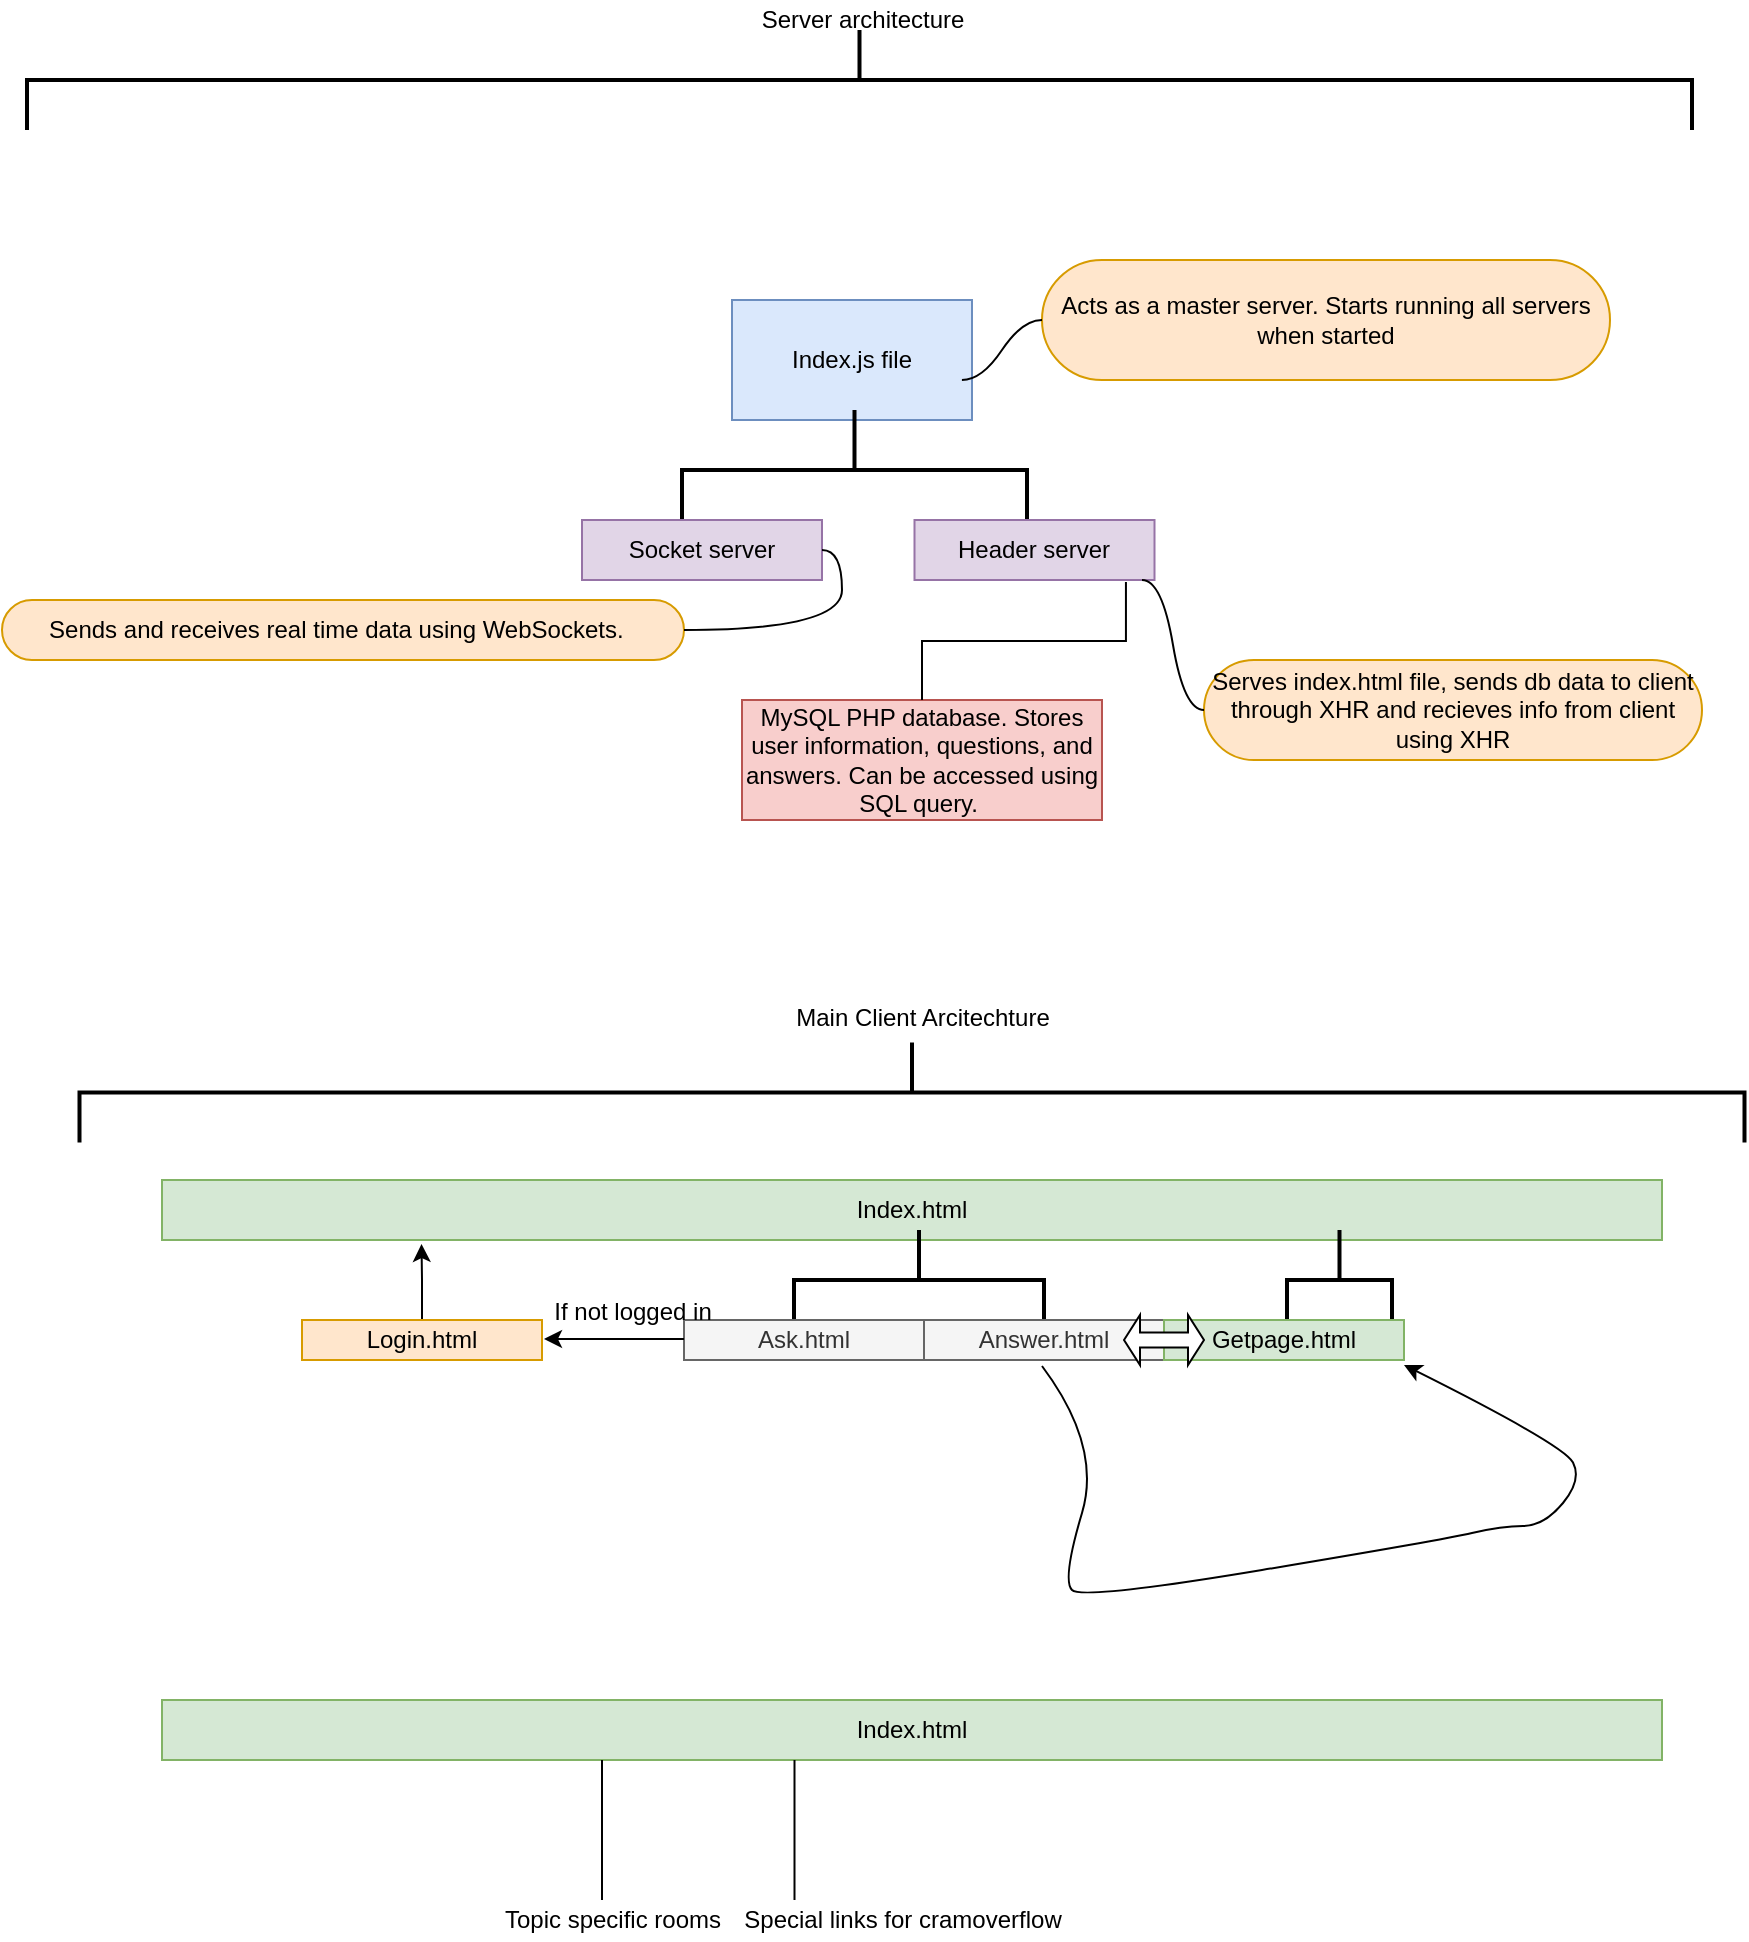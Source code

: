 <mxfile version="12.4.3" type="github" pages="1">
  <diagram id="rPdMcjDCzNlBcrvU7s_v" name="Page-1">
    <mxGraphModel dx="868" dy="450" grid="1" gridSize="10" guides="1" tooltips="1" connect="1" arrows="1" fold="1" page="1" pageScale="1" pageWidth="850" pageHeight="1100" math="0" shadow="0">
      <root>
        <mxCell id="0"/>
        <mxCell id="1" parent="0"/>
        <mxCell id="ggIV_719QFJN8md0Puhg-14" value="Index.js file" style="rounded=0;whiteSpace=wrap;html=1;fillColor=#dae8fc;strokeColor=#6c8ebf;" parent="1" vertex="1">
          <mxGeometry x="365" y="210" width="120" height="60" as="geometry"/>
        </mxCell>
        <mxCell id="ggIV_719QFJN8md0Puhg-15" value="Acts as a master server. Starts running all servers when started" style="whiteSpace=wrap;html=1;rounded=1;arcSize=50;align=center;verticalAlign=middle;container=1;recursiveResize=0;strokeWidth=1;autosize=1;spacing=4;treeFolding=1;treeMoving=1;fillColor=#ffe6cc;strokeColor=#d79b00;" parent="1" vertex="1">
          <mxGeometry x="520" y="190" width="284" height="60" as="geometry"/>
        </mxCell>
        <mxCell id="ggIV_719QFJN8md0Puhg-16" value="" style="edgeStyle=entityRelationEdgeStyle;startArrow=none;endArrow=none;segment=10;curved=1;exitX=0.958;exitY=0.667;exitDx=0;exitDy=0;exitPerimeter=0;" parent="1" source="ggIV_719QFJN8md0Puhg-14" target="ggIV_719QFJN8md0Puhg-15" edge="1">
          <mxGeometry relative="1" as="geometry">
            <mxPoint x="490" y="250" as="sourcePoint"/>
          </mxGeometry>
        </mxCell>
        <mxCell id="ggIV_719QFJN8md0Puhg-17" value="" style="strokeWidth=2;html=1;shape=mxgraph.flowchart.annotation_2;align=left;labelPosition=right;pointerEvents=1;rotation=90;" parent="1" vertex="1">
          <mxGeometry x="396.25" y="208.75" width="60" height="172.5" as="geometry"/>
        </mxCell>
        <mxCell id="ggIV_719QFJN8md0Puhg-18" value="Socket server" style="rounded=0;whiteSpace=wrap;html=1;fillColor=#e1d5e7;strokeColor=#9673a6;" parent="1" vertex="1">
          <mxGeometry x="290" y="320" width="120" height="30" as="geometry"/>
        </mxCell>
        <mxCell id="ggIV_719QFJN8md0Puhg-19" value="Header server" style="rounded=0;whiteSpace=wrap;html=1;fillColor=#e1d5e7;strokeColor=#9673a6;" parent="1" vertex="1">
          <mxGeometry x="456.25" y="320" width="120" height="30" as="geometry"/>
        </mxCell>
        <mxCell id="ggIV_719QFJN8md0Puhg-21" value="Serves index.html file, sends db data to client through XHR and recieves info from client using XHR" style="whiteSpace=wrap;html=1;rounded=1;arcSize=50;align=center;verticalAlign=middle;container=1;recursiveResize=0;strokeWidth=1;autosize=1;spacing=4;treeFolding=1;treeMoving=1;fillColor=#ffe6cc;strokeColor=#d79b00;" parent="1" vertex="1">
          <mxGeometry x="601" y="390" width="249" height="50" as="geometry"/>
        </mxCell>
        <mxCell id="ggIV_719QFJN8md0Puhg-22" value="" style="edgeStyle=entityRelationEdgeStyle;startArrow=none;endArrow=none;segment=10;curved=1;" parent="1" target="ggIV_719QFJN8md0Puhg-21" edge="1">
          <mxGeometry relative="1" as="geometry">
            <mxPoint x="570" y="350" as="sourcePoint"/>
          </mxGeometry>
        </mxCell>
        <mxCell id="ggIV_719QFJN8md0Puhg-25" value="Sends and receives real time data using WebSockets.&amp;nbsp;&amp;nbsp;" style="whiteSpace=wrap;html=1;rounded=1;arcSize=50;align=center;verticalAlign=middle;container=1;recursiveResize=0;strokeWidth=1;autosize=1;spacing=4;treeFolding=1;treeMoving=1;fillColor=#ffe6cc;strokeColor=#d79b00;" parent="1" vertex="1">
          <mxGeometry y="360" width="341" height="30" as="geometry"/>
        </mxCell>
        <mxCell id="ggIV_719QFJN8md0Puhg-26" value="" style="edgeStyle=entityRelationEdgeStyle;startArrow=none;endArrow=none;segment=10;curved=1;" parent="1" source="ggIV_719QFJN8md0Puhg-18" target="ggIV_719QFJN8md0Puhg-25" edge="1">
          <mxGeometry relative="1" as="geometry">
            <mxPoint x="290" y="333" as="sourcePoint"/>
          </mxGeometry>
        </mxCell>
        <mxCell id="ggIV_719QFJN8md0Puhg-27" value="MySQL PHP database. Stores user information, questions, and answers. Can be accessed using SQL query.&amp;nbsp;" style="whiteSpace=wrap;html=1;align=center;verticalAlign=middle;container=1;recursiveResize=0;treeFolding=1;treeMoving=1;fillColor=#f8cecc;strokeColor=#b85450;" parent="1" vertex="1">
          <mxGeometry x="370" y="410" width="180" height="60" as="geometry"/>
        </mxCell>
        <mxCell id="ggIV_719QFJN8md0Puhg-28" value="" style="edgeStyle=elbowEdgeStyle;elbow=vertical;startArrow=none;endArrow=none;rounded=0;exitX=0.881;exitY=1.033;exitDx=0;exitDy=0;exitPerimeter=0;" parent="1" source="ggIV_719QFJN8md0Puhg-19" target="ggIV_719QFJN8md0Puhg-27" edge="1">
          <mxGeometry relative="1" as="geometry">
            <mxPoint x="430" y="370" as="sourcePoint"/>
          </mxGeometry>
        </mxCell>
        <mxCell id="ggIV_719QFJN8md0Puhg-30" value="" style="strokeWidth=2;html=1;shape=mxgraph.flowchart.annotation_2;align=left;labelPosition=right;pointerEvents=1;rotation=90;" parent="1" vertex="1">
          <mxGeometry x="403.75" y="-316.25" width="50" height="832.5" as="geometry"/>
        </mxCell>
        <mxCell id="ggIV_719QFJN8md0Puhg-31" value="Server architecture" style="text;html=1;align=center;verticalAlign=middle;resizable=0;points=[];;autosize=1;" parent="1" vertex="1">
          <mxGeometry x="370" y="60" width="120" height="20" as="geometry"/>
        </mxCell>
        <mxCell id="w_fVC-uuKKgkB9rS1OOU-1" value="Index.html" style="rounded=0;whiteSpace=wrap;html=1;fillColor=#d5e8d4;strokeColor=#82b366;" vertex="1" parent="1">
          <mxGeometry x="80" y="650" width="750" height="30" as="geometry"/>
        </mxCell>
        <mxCell id="w_fVC-uuKKgkB9rS1OOU-2" value="" style="strokeWidth=2;html=1;shape=mxgraph.flowchart.annotation_2;align=left;labelPosition=right;pointerEvents=1;rotation=90;" vertex="1" parent="1">
          <mxGeometry x="433.5" y="637.5" width="50" height="125" as="geometry"/>
        </mxCell>
        <mxCell id="w_fVC-uuKKgkB9rS1OOU-3" value="Ask.html" style="rounded=0;whiteSpace=wrap;html=1;fillColor=#f5f5f5;strokeColor=#666666;fontColor=#333333;" vertex="1" parent="1">
          <mxGeometry x="341" y="720" width="120" height="20" as="geometry"/>
        </mxCell>
        <mxCell id="w_fVC-uuKKgkB9rS1OOU-4" value="Answer.html" style="rounded=0;whiteSpace=wrap;html=1;fillColor=#f5f5f5;strokeColor=#666666;fontColor=#333333;" vertex="1" parent="1">
          <mxGeometry x="461" y="720" width="120" height="20" as="geometry"/>
        </mxCell>
        <mxCell id="w_fVC-uuKKgkB9rS1OOU-7" value="" style="strokeWidth=2;html=1;shape=mxgraph.flowchart.annotation_2;align=left;labelPosition=right;pointerEvents=1;rotation=90;" vertex="1" parent="1">
          <mxGeometry x="643.75" y="673.75" width="50" height="52.5" as="geometry"/>
        </mxCell>
        <mxCell id="w_fVC-uuKKgkB9rS1OOU-8" value="Getpage.html" style="rounded=0;whiteSpace=wrap;html=1;fillColor=#d5e8d4;strokeColor=#82b366;" vertex="1" parent="1">
          <mxGeometry x="581" y="720" width="120" height="20" as="geometry"/>
        </mxCell>
        <mxCell id="w_fVC-uuKKgkB9rS1OOU-11" value="" style="shape=doubleArrow;whiteSpace=wrap;html=1;" vertex="1" parent="1">
          <mxGeometry x="561" y="717.5" width="40" height="25" as="geometry"/>
        </mxCell>
        <mxCell id="w_fVC-uuKKgkB9rS1OOU-12" value="" style="curved=1;endArrow=classic;html=1;" edge="1" parent="1">
          <mxGeometry width="50" height="50" relative="1" as="geometry">
            <mxPoint x="520" y="743" as="sourcePoint"/>
            <mxPoint x="701" y="742.5" as="targetPoint"/>
            <Array as="points">
              <mxPoint x="550" y="783"/>
              <mxPoint x="530" y="850"/>
              <mxPoint x="540" y="860"/>
              <mxPoint x="720" y="830"/>
              <mxPoint x="750" y="823"/>
              <mxPoint x="771" y="823"/>
              <mxPoint x="790" y="800"/>
              <mxPoint x="781" y="782.5"/>
            </Array>
          </mxGeometry>
        </mxCell>
        <mxCell id="w_fVC-uuKKgkB9rS1OOU-15" value="" style="endArrow=classic;html=1;" edge="1" parent="1">
          <mxGeometry width="50" height="50" relative="1" as="geometry">
            <mxPoint x="341" y="729.5" as="sourcePoint"/>
            <mxPoint x="271" y="729.5" as="targetPoint"/>
          </mxGeometry>
        </mxCell>
        <mxCell id="w_fVC-uuKKgkB9rS1OOU-17" value="If not logged in" style="text;html=1;align=center;verticalAlign=middle;resizable=0;points=[];;autosize=1;" vertex="1" parent="1">
          <mxGeometry x="270" y="706.25" width="90" height="20" as="geometry"/>
        </mxCell>
        <mxCell id="w_fVC-uuKKgkB9rS1OOU-19" style="edgeStyle=orthogonalEdgeStyle;rounded=0;orthogonalLoop=1;jettySize=auto;html=1;entryX=0.173;entryY=1.067;entryDx=0;entryDy=0;entryPerimeter=0;" edge="1" parent="1" source="w_fVC-uuKKgkB9rS1OOU-18" target="w_fVC-uuKKgkB9rS1OOU-1">
          <mxGeometry relative="1" as="geometry"/>
        </mxCell>
        <mxCell id="w_fVC-uuKKgkB9rS1OOU-18" value="Login.html" style="rounded=0;whiteSpace=wrap;html=1;fillColor=#ffe6cc;strokeColor=#d79b00;" vertex="1" parent="1">
          <mxGeometry x="150" y="720" width="120" height="20" as="geometry"/>
        </mxCell>
        <mxCell id="w_fVC-uuKKgkB9rS1OOU-20" value="" style="strokeWidth=2;html=1;shape=mxgraph.flowchart.annotation_2;align=left;labelPosition=right;pointerEvents=1;rotation=90;" vertex="1" parent="1">
          <mxGeometry x="430" y="190" width="50" height="832.5" as="geometry"/>
        </mxCell>
        <mxCell id="w_fVC-uuKKgkB9rS1OOU-21" value="Main Client Arcitechture" style="text;html=1;align=center;verticalAlign=middle;resizable=0;points=[];;autosize=1;" vertex="1" parent="1">
          <mxGeometry x="390" y="559" width="140" height="20" as="geometry"/>
        </mxCell>
        <mxCell id="w_fVC-uuKKgkB9rS1OOU-23" value="Index.html" style="rounded=0;whiteSpace=wrap;html=1;fillColor=#d5e8d4;strokeColor=#82b366;" vertex="1" parent="1">
          <mxGeometry x="80" y="910" width="750" height="30" as="geometry"/>
        </mxCell>
        <mxCell id="w_fVC-uuKKgkB9rS1OOU-24" value="" style="endArrow=none;html=1;" edge="1" parent="1">
          <mxGeometry width="50" height="50" relative="1" as="geometry">
            <mxPoint x="300" y="1010" as="sourcePoint"/>
            <mxPoint x="300" y="940" as="targetPoint"/>
          </mxGeometry>
        </mxCell>
        <mxCell id="w_fVC-uuKKgkB9rS1OOU-25" value="Topic specific rooms" style="text;html=1;align=center;verticalAlign=middle;resizable=0;points=[];;autosize=1;" vertex="1" parent="1">
          <mxGeometry x="245" y="1010" width="120" height="20" as="geometry"/>
        </mxCell>
        <mxCell id="w_fVC-uuKKgkB9rS1OOU-26" value="" style="endArrow=none;html=1;" edge="1" parent="1">
          <mxGeometry width="50" height="50" relative="1" as="geometry">
            <mxPoint x="396.25" y="1010" as="sourcePoint"/>
            <mxPoint x="396.25" y="940" as="targetPoint"/>
          </mxGeometry>
        </mxCell>
        <mxCell id="w_fVC-uuKKgkB9rS1OOU-27" value="Special links for cramoverflow" style="text;html=1;align=center;verticalAlign=middle;resizable=0;points=[];;autosize=1;" vertex="1" parent="1">
          <mxGeometry x="365" y="1010" width="170" height="20" as="geometry"/>
        </mxCell>
      </root>
    </mxGraphModel>
  </diagram>
</mxfile>
